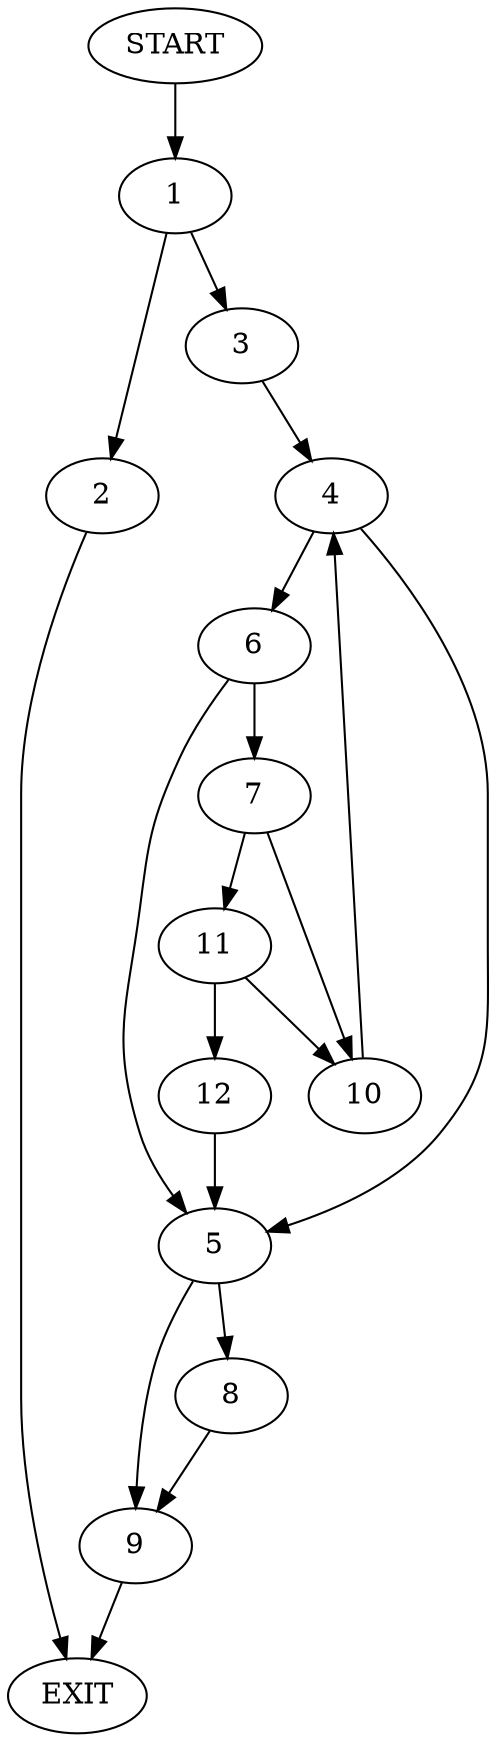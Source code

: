 digraph {
0 [label="START"]
13 [label="EXIT"]
0 -> 1
1 -> 2
1 -> 3
2 -> 13
3 -> 4
4 -> 5
4 -> 6
6 -> 7
6 -> 5
5 -> 8
5 -> 9
7 -> 10
7 -> 11
10 -> 4
11 -> 10
11 -> 12
12 -> 5
9 -> 13
8 -> 9
}

